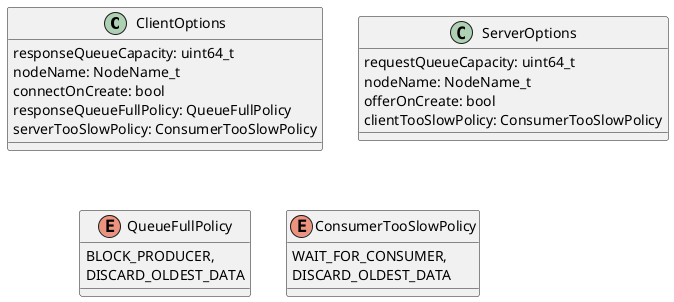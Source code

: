 @startuml

class ClientOptions {
  responseQueueCapacity: uint64_t
  nodeName: NodeName_t
  connectOnCreate: bool
  responseQueueFullPolicy: QueueFullPolicy
  serverTooSlowPolicy: ConsumerTooSlowPolicy
}

class ServerOptions {
  requestQueueCapacity: uint64_t
  nodeName: NodeName_t
  offerOnCreate: bool
  clientTooSlowPolicy: ConsumerTooSlowPolicy
}

enum QueueFullPolicy {
  BLOCK_PRODUCER,
  DISCARD_OLDEST_DATA
}

enum ConsumerTooSlowPolicy {
  WAIT_FOR_CONSUMER,
  DISCARD_OLDEST_DATA
}

@enduml
